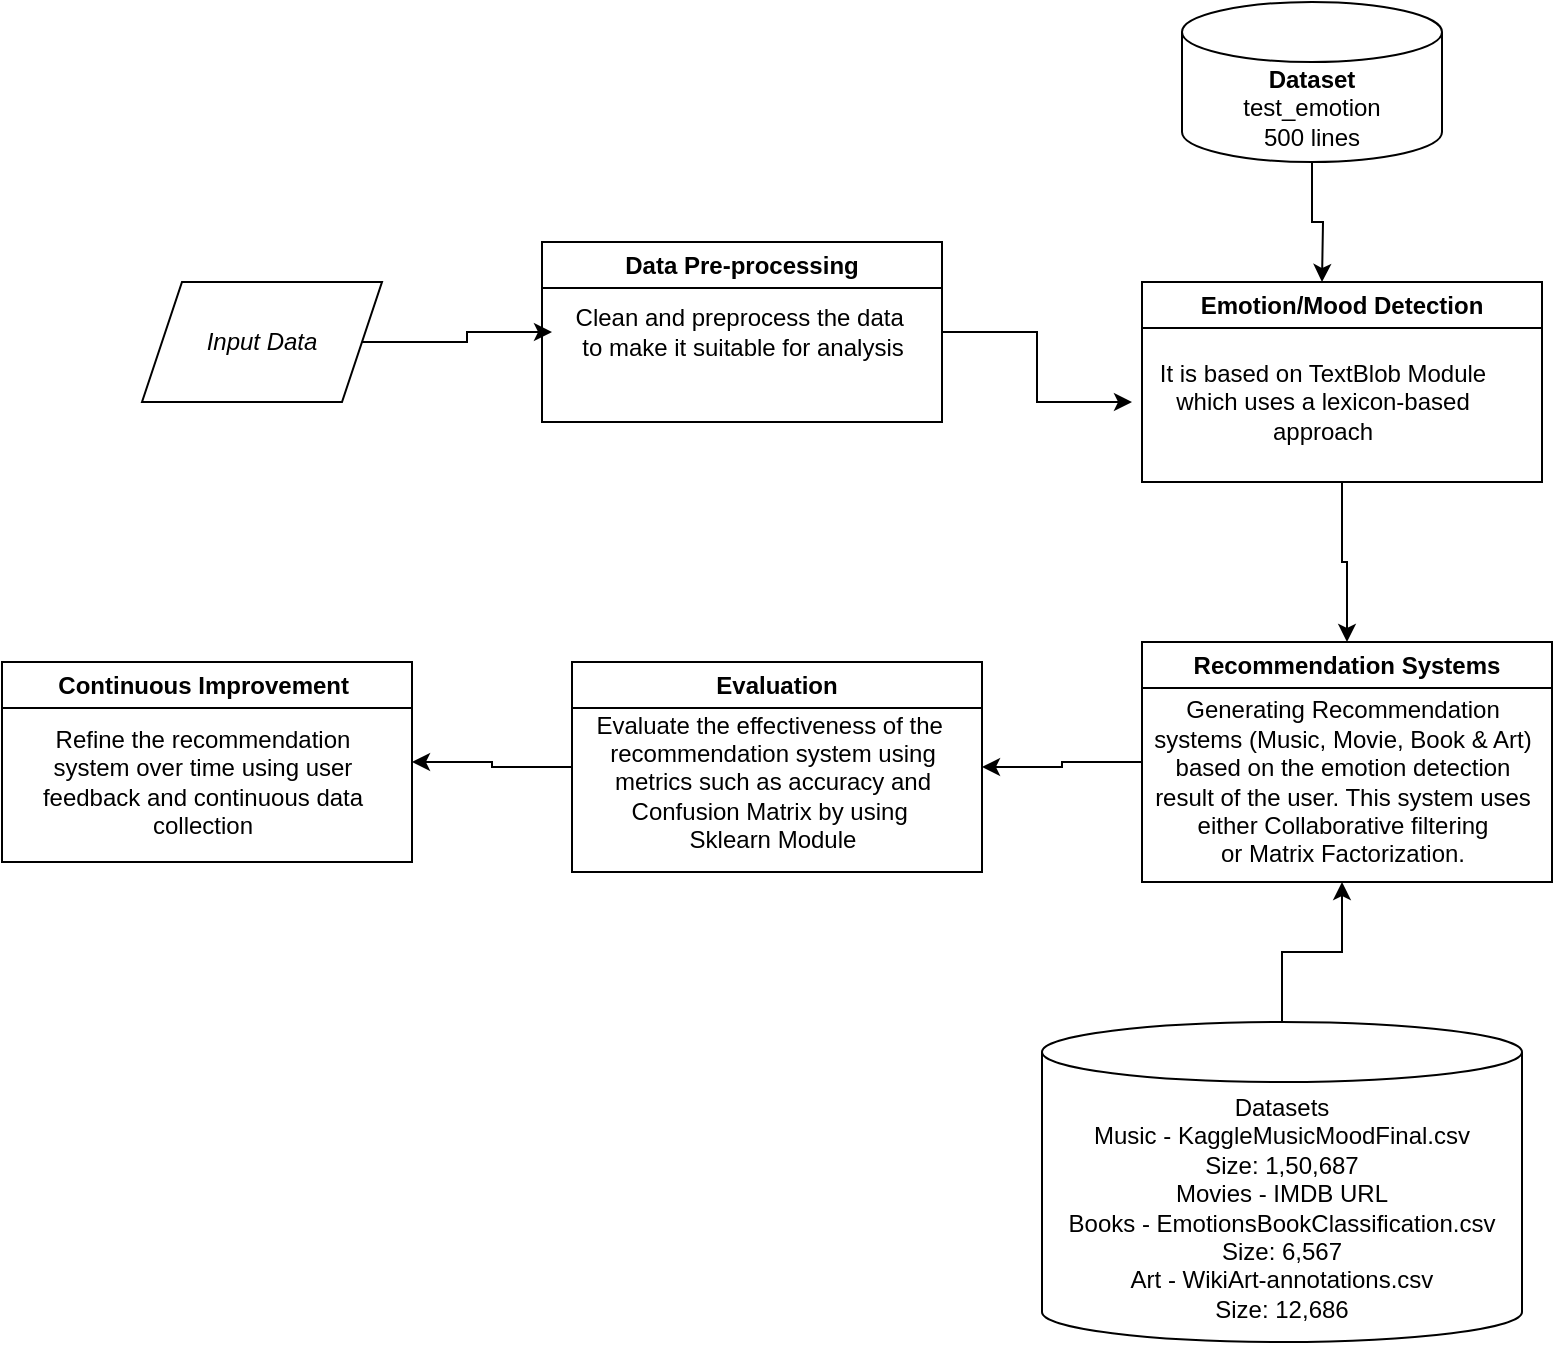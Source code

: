 <mxfile version="20.8.1" type="github">
  <diagram name="Page-1" id="Ojy8R2TO2T7RezmX0e7g">
    <mxGraphModel dx="993" dy="581" grid="1" gridSize="10" guides="1" tooltips="1" connect="1" arrows="1" fold="1" page="1" pageScale="1" pageWidth="850" pageHeight="1100" math="0" shadow="0">
      <root>
        <mxCell id="0" />
        <mxCell id="1" parent="0" />
        <mxCell id="TW3V0zCOBjhZnKt817AQ-6" value="" style="edgeStyle=orthogonalEdgeStyle;rounded=0;orthogonalLoop=1;jettySize=auto;html=1;" edge="1" parent="1" source="TW3V0zCOBjhZnKt817AQ-1" target="TW3V0zCOBjhZnKt817AQ-3">
          <mxGeometry relative="1" as="geometry" />
        </mxCell>
        <mxCell id="TW3V0zCOBjhZnKt817AQ-1" value="&lt;i&gt;Input Data&lt;/i&gt;" style="shape=parallelogram;perimeter=parallelogramPerimeter;whiteSpace=wrap;html=1;fixedSize=1;" vertex="1" parent="1">
          <mxGeometry x="70" y="170" width="120" height="60" as="geometry" />
        </mxCell>
        <mxCell id="TW3V0zCOBjhZnKt817AQ-7" value="" style="edgeStyle=orthogonalEdgeStyle;rounded=0;orthogonalLoop=1;jettySize=auto;html=1;" edge="1" parent="1" source="TW3V0zCOBjhZnKt817AQ-2" target="TW3V0zCOBjhZnKt817AQ-5">
          <mxGeometry relative="1" as="geometry" />
        </mxCell>
        <mxCell id="TW3V0zCOBjhZnKt817AQ-2" value="Data Pre-processing" style="swimlane;whiteSpace=wrap;html=1;" vertex="1" parent="1">
          <mxGeometry x="270" y="150" width="200" height="90" as="geometry" />
        </mxCell>
        <mxCell id="TW3V0zCOBjhZnKt817AQ-3" value="Clean and preprocess the data&amp;nbsp;&lt;br&gt;to make it suitable for analysis" style="text;html=1;align=center;verticalAlign=middle;resizable=0;points=[];autosize=1;strokeColor=none;fillColor=none;" vertex="1" parent="TW3V0zCOBjhZnKt817AQ-2">
          <mxGeometry x="5" y="25" width="190" height="40" as="geometry" />
        </mxCell>
        <mxCell id="TW3V0zCOBjhZnKt817AQ-10" value="" style="edgeStyle=orthogonalEdgeStyle;rounded=0;orthogonalLoop=1;jettySize=auto;html=1;entryX=0.5;entryY=0;entryDx=0;entryDy=0;" edge="1" parent="1" source="TW3V0zCOBjhZnKt817AQ-4" target="TW3V0zCOBjhZnKt817AQ-8">
          <mxGeometry relative="1" as="geometry" />
        </mxCell>
        <mxCell id="TW3V0zCOBjhZnKt817AQ-4" value="Emotion/Mood Detection" style="swimlane;whiteSpace=wrap;html=1;" vertex="1" parent="1">
          <mxGeometry x="570" y="170" width="200" height="100" as="geometry" />
        </mxCell>
        <mxCell id="TW3V0zCOBjhZnKt817AQ-5" value="It is based on TextBlob Module&lt;br&gt;which uses a lexicon-based &lt;br&gt;approach" style="text;html=1;align=center;verticalAlign=middle;resizable=0;points=[];autosize=1;strokeColor=none;fillColor=none;" vertex="1" parent="1">
          <mxGeometry x="565" y="200" width="190" height="60" as="geometry" />
        </mxCell>
        <mxCell id="TW3V0zCOBjhZnKt817AQ-13" value="" style="edgeStyle=orthogonalEdgeStyle;rounded=0;orthogonalLoop=1;jettySize=auto;html=1;" edge="1" parent="1" source="TW3V0zCOBjhZnKt817AQ-8" target="TW3V0zCOBjhZnKt817AQ-11">
          <mxGeometry relative="1" as="geometry" />
        </mxCell>
        <mxCell id="TW3V0zCOBjhZnKt817AQ-8" value="Recommendation Systems" style="swimlane;whiteSpace=wrap;html=1;" vertex="1" parent="1">
          <mxGeometry x="570" y="350" width="205" height="120" as="geometry" />
        </mxCell>
        <mxCell id="TW3V0zCOBjhZnKt817AQ-9" value="Generating Recommendation &lt;br&gt;systems (Music, Movie, Book &amp;amp; Art)&lt;br&gt;based on the emotion detection&lt;br&gt;result of the user. This system uses&lt;br&gt;either Collaborative filtering&lt;br&gt;or Matrix Factorization." style="text;html=1;align=center;verticalAlign=middle;resizable=0;points=[];autosize=1;strokeColor=none;fillColor=none;" vertex="1" parent="TW3V0zCOBjhZnKt817AQ-8">
          <mxGeometry x="-5" y="20" width="210" height="100" as="geometry" />
        </mxCell>
        <mxCell id="TW3V0zCOBjhZnKt817AQ-16" value="" style="edgeStyle=orthogonalEdgeStyle;rounded=0;orthogonalLoop=1;jettySize=auto;html=1;" edge="1" parent="1" source="TW3V0zCOBjhZnKt817AQ-11" target="TW3V0zCOBjhZnKt817AQ-14">
          <mxGeometry relative="1" as="geometry" />
        </mxCell>
        <mxCell id="TW3V0zCOBjhZnKt817AQ-11" value="Evaluation" style="swimlane;whiteSpace=wrap;html=1;" vertex="1" parent="1">
          <mxGeometry x="285" y="360" width="205" height="105" as="geometry" />
        </mxCell>
        <mxCell id="TW3V0zCOBjhZnKt817AQ-12" value="Evaluate the effectiveness of the&amp;nbsp;&lt;br&gt;recommendation system using &lt;br&gt;metrics such as accuracy and&lt;br&gt;Confusion Matrix by using&amp;nbsp;&lt;br&gt;Sklearn Module" style="text;html=1;align=center;verticalAlign=middle;resizable=0;points=[];autosize=1;strokeColor=none;fillColor=none;" vertex="1" parent="TW3V0zCOBjhZnKt817AQ-11">
          <mxGeometry y="15" width="200" height="90" as="geometry" />
        </mxCell>
        <mxCell id="TW3V0zCOBjhZnKt817AQ-14" value="Continuous Improvement&amp;nbsp;" style="swimlane;whiteSpace=wrap;html=1;" vertex="1" parent="1">
          <mxGeometry y="360" width="205" height="100" as="geometry" />
        </mxCell>
        <mxCell id="TW3V0zCOBjhZnKt817AQ-15" value="Refine the recommendation&lt;br&gt;system over time using user &lt;br&gt;feedback and continuous data &lt;br&gt;collection" style="text;html=1;align=center;verticalAlign=middle;resizable=0;points=[];autosize=1;strokeColor=none;fillColor=none;" vertex="1" parent="TW3V0zCOBjhZnKt817AQ-14">
          <mxGeometry x="10" y="25" width="180" height="70" as="geometry" />
        </mxCell>
        <mxCell id="TW3V0zCOBjhZnKt817AQ-18" value="" style="edgeStyle=orthogonalEdgeStyle;rounded=0;orthogonalLoop=1;jettySize=auto;html=1;" edge="1" parent="1" source="TW3V0zCOBjhZnKt817AQ-17">
          <mxGeometry relative="1" as="geometry">
            <mxPoint x="660" y="170" as="targetPoint" />
          </mxGeometry>
        </mxCell>
        <mxCell id="TW3V0zCOBjhZnKt817AQ-17" value="&lt;b&gt;Dataset&lt;/b&gt;&lt;br&gt;test_emotion&lt;br&gt;500 lines" style="shape=cylinder3;whiteSpace=wrap;html=1;boundedLbl=1;backgroundOutline=1;size=15;" vertex="1" parent="1">
          <mxGeometry x="590" y="30" width="130" height="80" as="geometry" />
        </mxCell>
        <mxCell id="TW3V0zCOBjhZnKt817AQ-20" value="" style="edgeStyle=orthogonalEdgeStyle;rounded=0;orthogonalLoop=1;jettySize=auto;html=1;" edge="1" parent="1" source="TW3V0zCOBjhZnKt817AQ-19" target="TW3V0zCOBjhZnKt817AQ-9">
          <mxGeometry relative="1" as="geometry" />
        </mxCell>
        <mxCell id="TW3V0zCOBjhZnKt817AQ-19" value="Datasets&lt;br&gt;Music - KaggleMusicMoodFinal.csv&lt;br&gt;Size: 1,50,687&lt;br&gt;Movies - IMDB URL&lt;br&gt;Books - EmotionsBookClassification.csv&lt;br&gt;Size: 6,567&lt;br&gt;Art - WikiArt-annotations.csv&lt;br&gt;Size: 12,686" style="shape=cylinder3;whiteSpace=wrap;html=1;boundedLbl=1;backgroundOutline=1;size=15;" vertex="1" parent="1">
          <mxGeometry x="520" y="540" width="240" height="160" as="geometry" />
        </mxCell>
      </root>
    </mxGraphModel>
  </diagram>
</mxfile>
